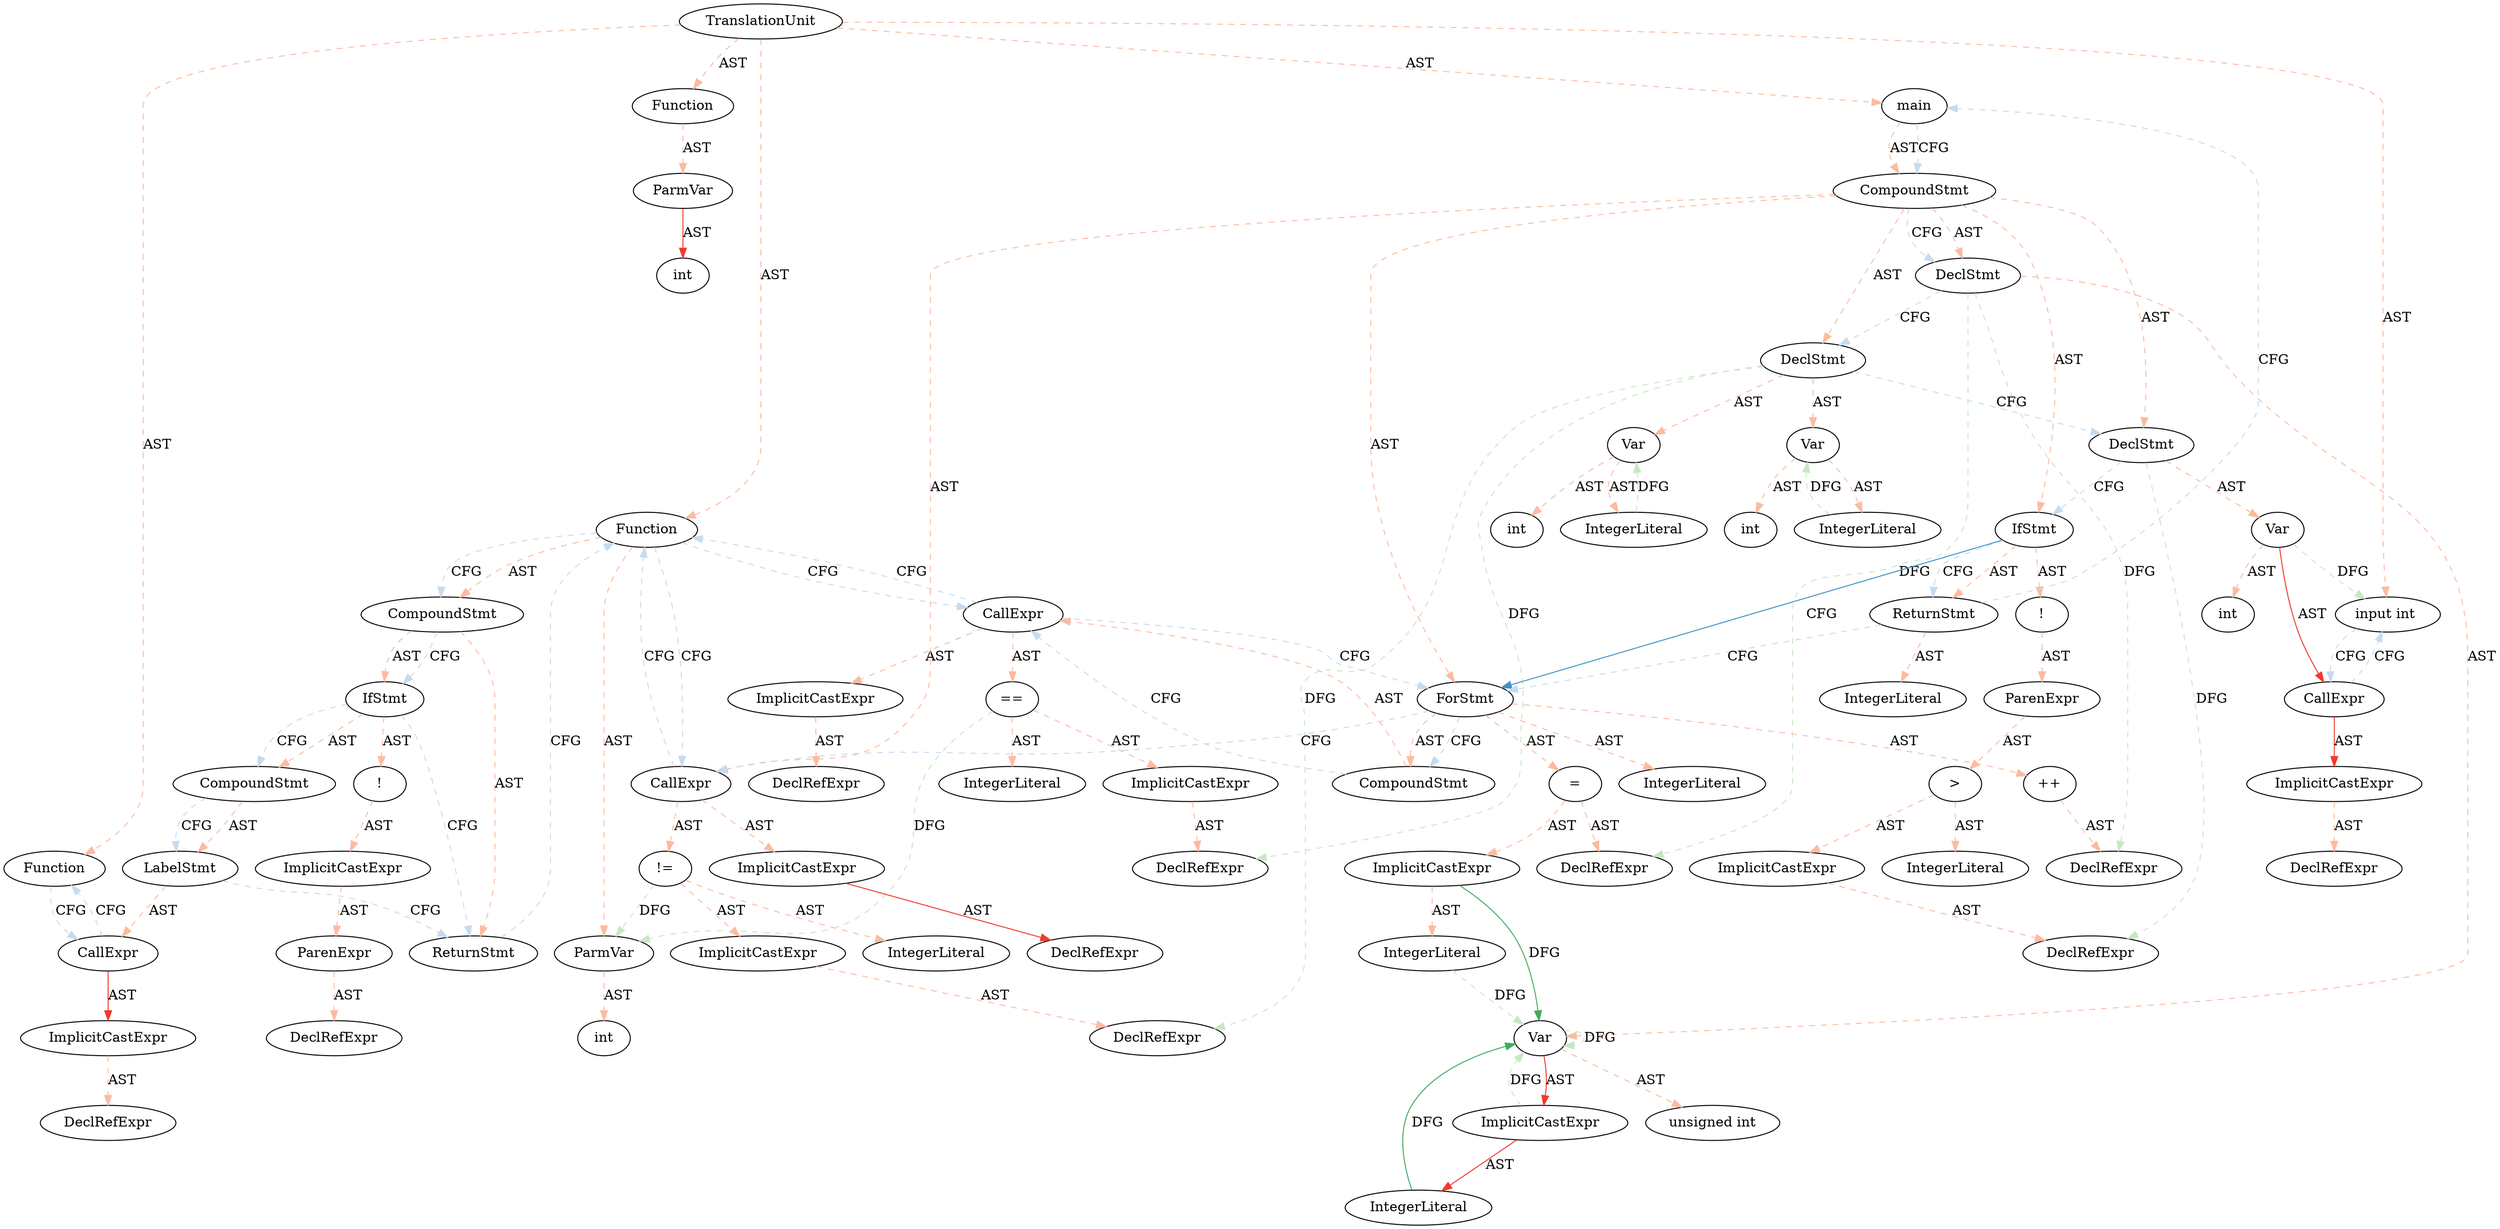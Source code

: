 digraph "" {
	node [label="\N"];
	0	[label=TranslationUnit];
	1	[label=Function];
	0 -> 1	[key=0,
		color=3,
		colorscheme=reds8,
		label=AST,
		style=dashed];
	2	[label=Function];
	0 -> 2	[key=0,
		color=3,
		colorscheme=reds8,
		label=AST,
		style=dashed];
	5	[label=Function];
	0 -> 5	[key=0,
		color=3,
		colorscheme=reds8,
		label=AST,
		style=dashed];
	20	[label="input int "];
	0 -> 20	[key=0,
		color=3,
		colorscheme=reds8,
		label=AST,
		style=dashed];
	21	[label=main];
	0 -> 21	[key=0,
		color=3,
		colorscheme=reds8,
		label=AST,
		style=dashed];
	16	[label=CallExpr];
	1 -> 16	[key=0,
		color=3,
		colorscheme=blues8,
		label=CFG,
		style=dashed];
	3	[label=ParmVar];
	2 -> 3	[key=0,
		color=3,
		colorscheme=reds8,
		label=AST,
		style=dashed];
	4	[label=int];
	3 -> 4	[key=0,
		color=6,
		colorscheme=reds8,
		label=AST,
		style=solid];
	6	[label=ParmVar];
	5 -> 6	[key=0,
		color=3,
		colorscheme=reds8,
		label=AST,
		style=dashed];
	8	[label=CompoundStmt];
	5 -> 8	[key=0,
		color=3,
		colorscheme=reds8,
		label=AST,
		style=dashed];
	5 -> 8	[key=1,
		color=3,
		colorscheme=blues8,
		label=CFG,
		style=dashed];
	59	[label=CallExpr];
	5 -> 59	[key=0,
		color=3,
		colorscheme=blues8,
		label=CFG,
		style=dashed];
	66	[label=CallExpr];
	5 -> 66	[key=0,
		color=3,
		colorscheme=blues8,
		label=CFG,
		style=dashed];
	7	[label=int];
	6 -> 7	[key=0,
		color=3,
		colorscheme=reds8,
		label=AST,
		style=dashed];
	9	[label=IfStmt];
	8 -> 9	[key=0,
		color=3,
		colorscheme=reds8,
		label=AST,
		style=dashed];
	8 -> 9	[key=1,
		color=3,
		colorscheme=blues8,
		label=CFG,
		style=dashed];
	19	[label=ReturnStmt];
	8 -> 19	[key=0,
		color=3,
		colorscheme=reds8,
		label=AST,
		style=dashed];
	10	[label="!"];
	9 -> 10	[key=0,
		color=3,
		colorscheme=reds8,
		label=AST,
		style=dashed];
	14	[label=CompoundStmt];
	9 -> 14	[key=0,
		color=3,
		colorscheme=reds8,
		label=AST,
		style=dashed];
	9 -> 14	[key=1,
		color=3,
		colorscheme=blues8,
		label=CFG,
		style=dashed];
	9 -> 19	[key=0,
		color=3,
		colorscheme=blues8,
		label=CFG,
		style=dashed];
	11	[label=ImplicitCastExpr];
	10 -> 11	[key=0,
		color=3,
		colorscheme=reds8,
		label=AST,
		style=dashed];
	12	[label=ParenExpr];
	11 -> 12	[key=0,
		color=3,
		colorscheme=reds8,
		label=AST,
		style=dashed];
	13	[label=DeclRefExpr];
	12 -> 13	[key=0,
		color=3,
		colorscheme=reds8,
		label=AST,
		style=dashed];
	15	[label=LabelStmt];
	14 -> 15	[key=0,
		color=3,
		colorscheme=reds8,
		label=AST,
		style=dashed];
	14 -> 15	[key=1,
		color=3,
		colorscheme=blues8,
		label=CFG,
		style=dashed];
	15 -> 16	[key=0,
		color=3,
		colorscheme=reds8,
		label=AST,
		style=dashed];
	15 -> 19	[key=0,
		color=3,
		colorscheme=blues8,
		label=CFG,
		style=dashed];
	16 -> 1	[key=0,
		color=3,
		colorscheme=blues8,
		label=CFG,
		style=dashed];
	17	[label=ImplicitCastExpr];
	16 -> 17	[key=0,
		color=6,
		colorscheme=reds8,
		label=AST,
		style=solid];
	18	[label=DeclRefExpr];
	17 -> 18	[key=0,
		color=3,
		colorscheme=reds8,
		label=AST,
		style=dashed];
	19 -> 5	[key=0,
		color=3,
		colorscheme=blues8,
		label=CFG,
		style=dashed];
	38	[label=CallExpr];
	20 -> 38	[key=0,
		color=3,
		colorscheme=blues8,
		label=CFG,
		style=dashed];
	22	[label=CompoundStmt];
	21 -> 22	[key=0,
		color=3,
		colorscheme=reds8,
		label=AST,
		style=dashed];
	21 -> 22	[key=1,
		color=3,
		colorscheme=blues8,
		label=CFG,
		style=dashed];
	23	[label=DeclStmt];
	22 -> 23	[key=0,
		color=3,
		colorscheme=reds8,
		label=AST,
		style=dashed];
	22 -> 23	[key=1,
		color=3,
		colorscheme=blues8,
		label=CFG,
		style=dashed];
	28	[label=DeclStmt];
	22 -> 28	[key=0,
		color=3,
		colorscheme=reds8,
		label=AST,
		style=dashed];
	35	[label=DeclStmt];
	22 -> 35	[key=0,
		color=3,
		colorscheme=reds8,
		label=AST,
		style=dashed];
	41	[label=IfStmt];
	22 -> 41	[key=0,
		color=3,
		colorscheme=reds8,
		label=AST,
		style=dashed];
	50	[label=ForStmt];
	22 -> 50	[key=0,
		color=3,
		colorscheme=reds8,
		label=AST,
		style=dashed];
	22 -> 66	[key=0,
		color=3,
		colorscheme=reds8,
		label=AST,
		style=dashed];
	24	[label=Var];
	23 -> 24	[key=0,
		color=3,
		colorscheme=reds8,
		label=AST,
		style=dashed];
	23 -> 28	[key=0,
		color=3,
		colorscheme=blues8,
		label=CFG,
		style=dashed];
	52	[label=DeclRefExpr];
	23 -> 52	[key=0,
		color=3,
		colorscheme=greens8,
		label=DFG,
		style=dashed];
	57	[label=DeclRefExpr];
	23 -> 57	[key=0,
		color=3,
		colorscheme=greens8,
		label=DFG,
		style=dashed];
	24 -> 24	[key=0,
		color=3,
		colorscheme=greens8,
		label=DFG,
		style=dashed];
	25	[label="unsigned int"];
	24 -> 25	[key=0,
		color=3,
		colorscheme=reds8,
		label=AST,
		style=dashed];
	26	[label=ImplicitCastExpr];
	24 -> 26	[key=0,
		color=6,
		colorscheme=reds8,
		label=AST,
		style=solid];
	26 -> 24	[key=0,
		color=3,
		colorscheme=greens8,
		label=DFG,
		style=dashed];
	27	[label=IntegerLiteral];
	26 -> 27	[key=0,
		color=6,
		colorscheme=reds8,
		label=AST,
		style=solid];
	27 -> 24	[key=0,
		color=6,
		colorscheme=greens8,
		label=DFG,
		style=solid];
	29	[label=Var];
	28 -> 29	[key=0,
		color=3,
		colorscheme=reds8,
		label=AST,
		style=dashed];
	32	[label=Var];
	28 -> 32	[key=0,
		color=3,
		colorscheme=reds8,
		label=AST,
		style=dashed];
	28 -> 35	[key=0,
		color=3,
		colorscheme=blues8,
		label=CFG,
		style=dashed];
	64	[label=DeclRefExpr];
	28 -> 64	[key=0,
		color=3,
		colorscheme=greens8,
		label=DFG,
		style=dashed];
	71	[label=DeclRefExpr];
	28 -> 71	[key=0,
		color=3,
		colorscheme=greens8,
		label=DFG,
		style=dashed];
	30	[label=int];
	29 -> 30	[key=0,
		color=3,
		colorscheme=reds8,
		label=AST,
		style=dashed];
	31	[label=IntegerLiteral];
	29 -> 31	[key=0,
		color=3,
		colorscheme=reds8,
		label=AST,
		style=dashed];
	31 -> 29	[key=0,
		color=3,
		colorscheme=greens8,
		label=DFG,
		style=dashed];
	33	[label=int];
	32 -> 33	[key=0,
		color=3,
		colorscheme=reds8,
		label=AST,
		style=dashed];
	34	[label=IntegerLiteral];
	32 -> 34	[key=0,
		color=3,
		colorscheme=reds8,
		label=AST,
		style=dashed];
	34 -> 32	[key=0,
		color=3,
		colorscheme=greens8,
		label=DFG,
		style=dashed];
	36	[label=Var];
	35 -> 36	[key=0,
		color=3,
		colorscheme=reds8,
		label=AST,
		style=dashed];
	35 -> 41	[key=0,
		color=3,
		colorscheme=blues8,
		label=CFG,
		style=dashed];
	46	[label=DeclRefExpr];
	35 -> 46	[key=0,
		color=3,
		colorscheme=greens8,
		label=DFG,
		style=dashed];
	36 -> 20	[key=0,
		color=3,
		colorscheme=greens8,
		label=DFG,
		style=dashed];
	37	[label=int];
	36 -> 37	[key=0,
		color=3,
		colorscheme=reds8,
		label=AST,
		style=dashed];
	36 -> 38	[key=0,
		color=6,
		colorscheme=reds8,
		label=AST,
		style=solid];
	38 -> 20	[key=0,
		color=3,
		colorscheme=blues8,
		label=CFG,
		style=dashed];
	39	[label=ImplicitCastExpr];
	38 -> 39	[key=0,
		color=6,
		colorscheme=reds8,
		label=AST,
		style=solid];
	40	[label=DeclRefExpr];
	39 -> 40	[key=0,
		color=3,
		colorscheme=reds8,
		label=AST,
		style=dashed];
	42	[label="!"];
	41 -> 42	[key=0,
		color=3,
		colorscheme=reds8,
		label=AST,
		style=dashed];
	48	[label=ReturnStmt];
	41 -> 48	[key=0,
		color=3,
		colorscheme=reds8,
		label=AST,
		style=dashed];
	41 -> 48	[key=1,
		color=3,
		colorscheme=blues8,
		label=CFG,
		style=dashed];
	41 -> 50	[key=0,
		color=6,
		colorscheme=blues8,
		label=CFG,
		style=solid];
	43	[label=ParenExpr];
	42 -> 43	[key=0,
		color=3,
		colorscheme=reds8,
		label=AST,
		style=dashed];
	44	[label=">"];
	43 -> 44	[key=0,
		color=3,
		colorscheme=reds8,
		label=AST,
		style=dashed];
	45	[label=ImplicitCastExpr];
	44 -> 45	[key=0,
		color=3,
		colorscheme=reds8,
		label=AST,
		style=dashed];
	47	[label=IntegerLiteral];
	44 -> 47	[key=0,
		color=3,
		colorscheme=reds8,
		label=AST,
		style=dashed];
	45 -> 46	[key=0,
		color=3,
		colorscheme=reds8,
		label=AST,
		style=dashed];
	48 -> 21	[key=0,
		color=3,
		colorscheme=blues8,
		label=CFG,
		style=dashed];
	49	[label=IntegerLiteral];
	48 -> 49	[key=0,
		color=3,
		colorscheme=reds8,
		label=AST,
		style=dashed];
	48 -> 50	[key=0,
		color=3,
		colorscheme=blues8,
		label=CFG,
		style=dashed];
	51	[label="="];
	50 -> 51	[key=0,
		color=3,
		colorscheme=reds8,
		label=AST,
		style=dashed];
	55	[label=IntegerLiteral];
	50 -> 55	[key=0,
		color=3,
		colorscheme=reds8,
		label=AST,
		style=dashed];
	56	[label="++"];
	50 -> 56	[key=0,
		color=3,
		colorscheme=reds8,
		label=AST,
		style=dashed];
	58	[label=CompoundStmt];
	50 -> 58	[key=0,
		color=3,
		colorscheme=reds8,
		label=AST,
		style=dashed];
	50 -> 58	[key=1,
		color=3,
		colorscheme=blues8,
		label=CFG,
		style=dashed];
	50 -> 66	[key=0,
		color=3,
		colorscheme=blues8,
		label=CFG,
		style=dashed];
	51 -> 52	[key=0,
		color=3,
		colorscheme=reds8,
		label=AST,
		style=dashed];
	53	[label=ImplicitCastExpr];
	51 -> 53	[key=0,
		color=3,
		colorscheme=reds8,
		label=AST,
		style=dashed];
	53 -> 24	[key=0,
		color=6,
		colorscheme=greens8,
		label=DFG,
		style=solid];
	54	[label=IntegerLiteral];
	53 -> 54	[key=0,
		color=3,
		colorscheme=reds8,
		label=AST,
		style=dashed];
	54 -> 24	[key=0,
		color=3,
		colorscheme=greens8,
		label=DFG,
		style=dashed];
	56 -> 57	[key=0,
		color=3,
		colorscheme=reds8,
		label=AST,
		style=dashed];
	58 -> 59	[key=0,
		color=3,
		colorscheme=reds8,
		label=AST,
		style=dashed];
	58 -> 59	[key=1,
		color=3,
		colorscheme=blues8,
		label=CFG,
		style=dashed];
	59 -> 5	[key=0,
		color=3,
		colorscheme=blues8,
		label=CFG,
		style=dashed];
	59 -> 50	[key=0,
		color=3,
		colorscheme=blues8,
		label=CFG,
		style=dashed];
	60	[label=ImplicitCastExpr];
	59 -> 60	[key=0,
		color=3,
		colorscheme=reds8,
		label=AST,
		style=dashed];
	62	[label="=="];
	59 -> 62	[key=0,
		color=3,
		colorscheme=reds8,
		label=AST,
		style=dashed];
	61	[label=DeclRefExpr];
	60 -> 61	[key=0,
		color=3,
		colorscheme=reds8,
		label=AST,
		style=dashed];
	62 -> 6	[key=0,
		color=3,
		colorscheme=greens8,
		label=DFG,
		style=dashed];
	63	[label=ImplicitCastExpr];
	62 -> 63	[key=0,
		color=3,
		colorscheme=reds8,
		label=AST,
		style=dashed];
	65	[label=IntegerLiteral];
	62 -> 65	[key=0,
		color=3,
		colorscheme=reds8,
		label=AST,
		style=dashed];
	63 -> 64	[key=0,
		color=3,
		colorscheme=reds8,
		label=AST,
		style=dashed];
	66 -> 5	[key=0,
		color=3,
		colorscheme=blues8,
		label=CFG,
		style=dashed];
	67	[label=ImplicitCastExpr];
	66 -> 67	[key=0,
		color=3,
		colorscheme=reds8,
		label=AST,
		style=dashed];
	69	[label="!="];
	66 -> 69	[key=0,
		color=3,
		colorscheme=reds8,
		label=AST,
		style=dashed];
	68	[label=DeclRefExpr];
	67 -> 68	[key=0,
		color=6,
		colorscheme=reds8,
		label=AST,
		style=solid];
	69 -> 6	[key=0,
		color=3,
		colorscheme=greens8,
		label=DFG,
		style=dashed];
	70	[label=ImplicitCastExpr];
	69 -> 70	[key=0,
		color=3,
		colorscheme=reds8,
		label=AST,
		style=dashed];
	72	[label=IntegerLiteral];
	69 -> 72	[key=0,
		color=3,
		colorscheme=reds8,
		label=AST,
		style=dashed];
	70 -> 71	[key=0,
		color=3,
		colorscheme=reds8,
		label=AST,
		style=dashed];
}
